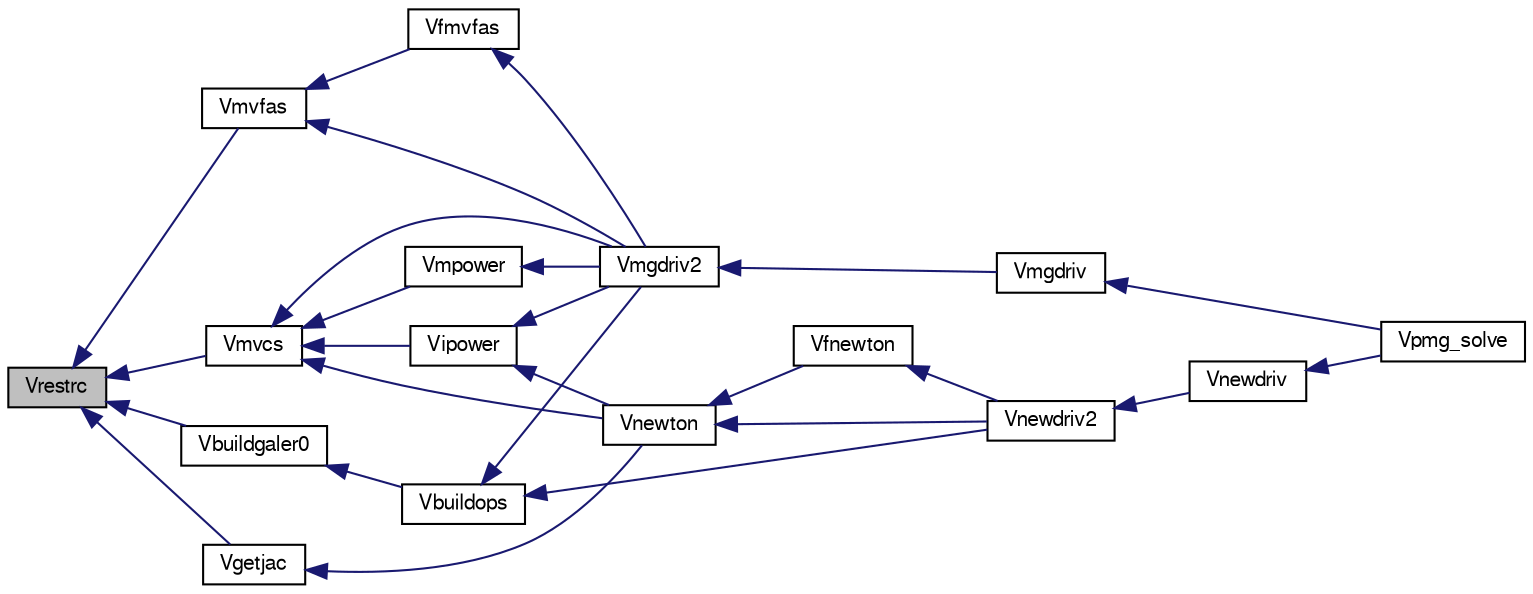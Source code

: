 digraph G
{
  edge [fontname="FreeSans",fontsize="10",labelfontname="FreeSans",labelfontsize="10"];
  node [fontname="FreeSans",fontsize="10",shape=record];
  rankdir=LR;
  Node1 [label="Vrestrc",height=0.2,width=0.4,color="black", fillcolor="grey75", style="filled" fontcolor="black"];
  Node1 -> Node2 [dir=back,color="midnightblue",fontsize="10",style="solid",fontname="FreeSans"];
  Node2 [label="Vbuildgaler0",height=0.2,width=0.4,color="black", fillcolor="white", style="filled",URL="$mgsubd_8c.html#a62a30dba6efce38b05339176da1c0a4c",tooltip="Form the Galerkin coarse grid system."];
  Node2 -> Node3 [dir=back,color="midnightblue",fontsize="10",style="solid",fontname="FreeSans"];
  Node3 [label="Vbuildops",height=0.2,width=0.4,color="black", fillcolor="white", style="filled",URL="$mgsubd_8c.html#ab676e77a0ea7fd89e6e93fca248831ae",tooltip="Build operators, boundary arrays, modify affine vectors ido==0: do only fine level ido==1: do only co..."];
  Node3 -> Node4 [dir=back,color="midnightblue",fontsize="10",style="solid",fontname="FreeSans"];
  Node4 [label="Vmgdriv2",height=0.2,width=0.4,color="black", fillcolor="white", style="filled",URL="$mgdrvd_8c.html#ad88069b85b98b96bcbfbf4bfab67c661",tooltip="Solves the pde using the multi-grid method."];
  Node4 -> Node5 [dir=back,color="midnightblue",fontsize="10",style="solid",fontname="FreeSans"];
  Node5 [label="Vmgdriv",height=0.2,width=0.4,color="black", fillcolor="white", style="filled",URL="$group___p_m_g_c.html#gae0bd7674be993f09052615397fb11ef7",tooltip="Multilevel solver driver."];
  Node5 -> Node6 [dir=back,color="midnightblue",fontsize="10",style="solid",fontname="FreeSans"];
  Node6 [label="Vpmg_solve",height=0.2,width=0.4,color="black", fillcolor="white", style="filled",URL="$group___vpmg.html#ga86a44c6ef4ada350900ef88e87428082",tooltip="Solve the PBE using PMG."];
  Node3 -> Node7 [dir=back,color="midnightblue",fontsize="10",style="solid",fontname="FreeSans"];
  Node7 [label="Vnewdriv2",height=0.2,width=0.4,color="black", fillcolor="white", style="filled",URL="$newdrvd_8c.html#a8b2877638552af80324173636bf0506a",tooltip="Solves using Newton&#39;s Method."];
  Node7 -> Node8 [dir=back,color="midnightblue",fontsize="10",style="solid",fontname="FreeSans"];
  Node8 [label="Vnewdriv",height=0.2,width=0.4,color="black", fillcolor="white", style="filled",URL="$group___p_m_g_c.html#ga579debc5cc00c2e8e9901fa65e165a12",tooltip="Driver for the Newton Solver."];
  Node8 -> Node6 [dir=back,color="midnightblue",fontsize="10",style="solid",fontname="FreeSans"];
  Node1 -> Node9 [dir=back,color="midnightblue",fontsize="10",style="solid",fontname="FreeSans"];
  Node9 [label="Vgetjac",height=0.2,width=0.4,color="black", fillcolor="white", style="filled",URL="$newtond_8c.html#a78763cef72b773b50111bb6a7814e3f3",tooltip="Form the jacobian system."];
  Node9 -> Node10 [dir=back,color="midnightblue",fontsize="10",style="solid",fontname="FreeSans"];
  Node10 [label="Vnewton",height=0.2,width=0.4,color="black", fillcolor="white", style="filled",URL="$newtond_8c.html#a245e790ae6e221440d7090bc58616a75",tooltip="Inexact-newton-multilevel method."];
  Node10 -> Node11 [dir=back,color="midnightblue",fontsize="10",style="solid",fontname="FreeSans"];
  Node11 [label="Vfnewton",height=0.2,width=0.4,color="black", fillcolor="white", style="filled",URL="$group___p_m_g_c.html#gaf57dd61aeb1cc91a734b7ae494998b45",tooltip="Driver routines for the Newton method."];
  Node11 -> Node7 [dir=back,color="midnightblue",fontsize="10",style="solid",fontname="FreeSans"];
  Node10 -> Node7 [dir=back,color="midnightblue",fontsize="10",style="solid",fontname="FreeSans"];
  Node1 -> Node12 [dir=back,color="midnightblue",fontsize="10",style="solid",fontname="FreeSans"];
  Node12 [label="Vmvcs",height=0.2,width=0.4,color="black", fillcolor="white", style="filled",URL="$group___p_m_g_c.html#gab7f955448bd40d97f3b1b3ac91b9f21c",tooltip="MG helper functions."];
  Node12 -> Node13 [dir=back,color="midnightblue",fontsize="10",style="solid",fontname="FreeSans"];
  Node13 [label="Vipower",height=0.2,width=0.4,color="black", fillcolor="white", style="filled",URL="$powerd_8c.html#a3030c9767b2af14a85568d75a6c7e07f",tooltip="Standard inverse power method for minimum eigenvalue estimation."];
  Node13 -> Node4 [dir=back,color="midnightblue",fontsize="10",style="solid",fontname="FreeSans"];
  Node13 -> Node10 [dir=back,color="midnightblue",fontsize="10",style="solid",fontname="FreeSans"];
  Node12 -> Node4 [dir=back,color="midnightblue",fontsize="10",style="solid",fontname="FreeSans"];
  Node12 -> Node14 [dir=back,color="midnightblue",fontsize="10",style="solid",fontname="FreeSans"];
  Node14 [label="Vmpower",height=0.2,width=0.4,color="black", fillcolor="white", style="filled",URL="$powerd_8c.html#a5240f02110d5da3a8952817913fffcbd"];
  Node14 -> Node4 [dir=back,color="midnightblue",fontsize="10",style="solid",fontname="FreeSans"];
  Node12 -> Node10 [dir=back,color="midnightblue",fontsize="10",style="solid",fontname="FreeSans"];
  Node1 -> Node15 [dir=back,color="midnightblue",fontsize="10",style="solid",fontname="FreeSans"];
  Node15 [label="Vmvfas",height=0.2,width=0.4,color="black", fillcolor="white", style="filled",URL="$mgfasd_8c.html#a7169bd5627c09e5d6760cba92ed0f3f0",tooltip="Nonlinear multilevel method."];
  Node15 -> Node16 [dir=back,color="midnightblue",fontsize="10",style="solid",fontname="FreeSans"];
  Node16 [label="Vfmvfas",height=0.2,width=0.4,color="black", fillcolor="white", style="filled",URL="$group___p_m_g_c.html#ga0360523d2daeac53745490415dd01e8c",tooltip="Multigrid nonlinear solve iteration routine."];
  Node16 -> Node4 [dir=back,color="midnightblue",fontsize="10",style="solid",fontname="FreeSans"];
  Node15 -> Node4 [dir=back,color="midnightblue",fontsize="10",style="solid",fontname="FreeSans"];
}
